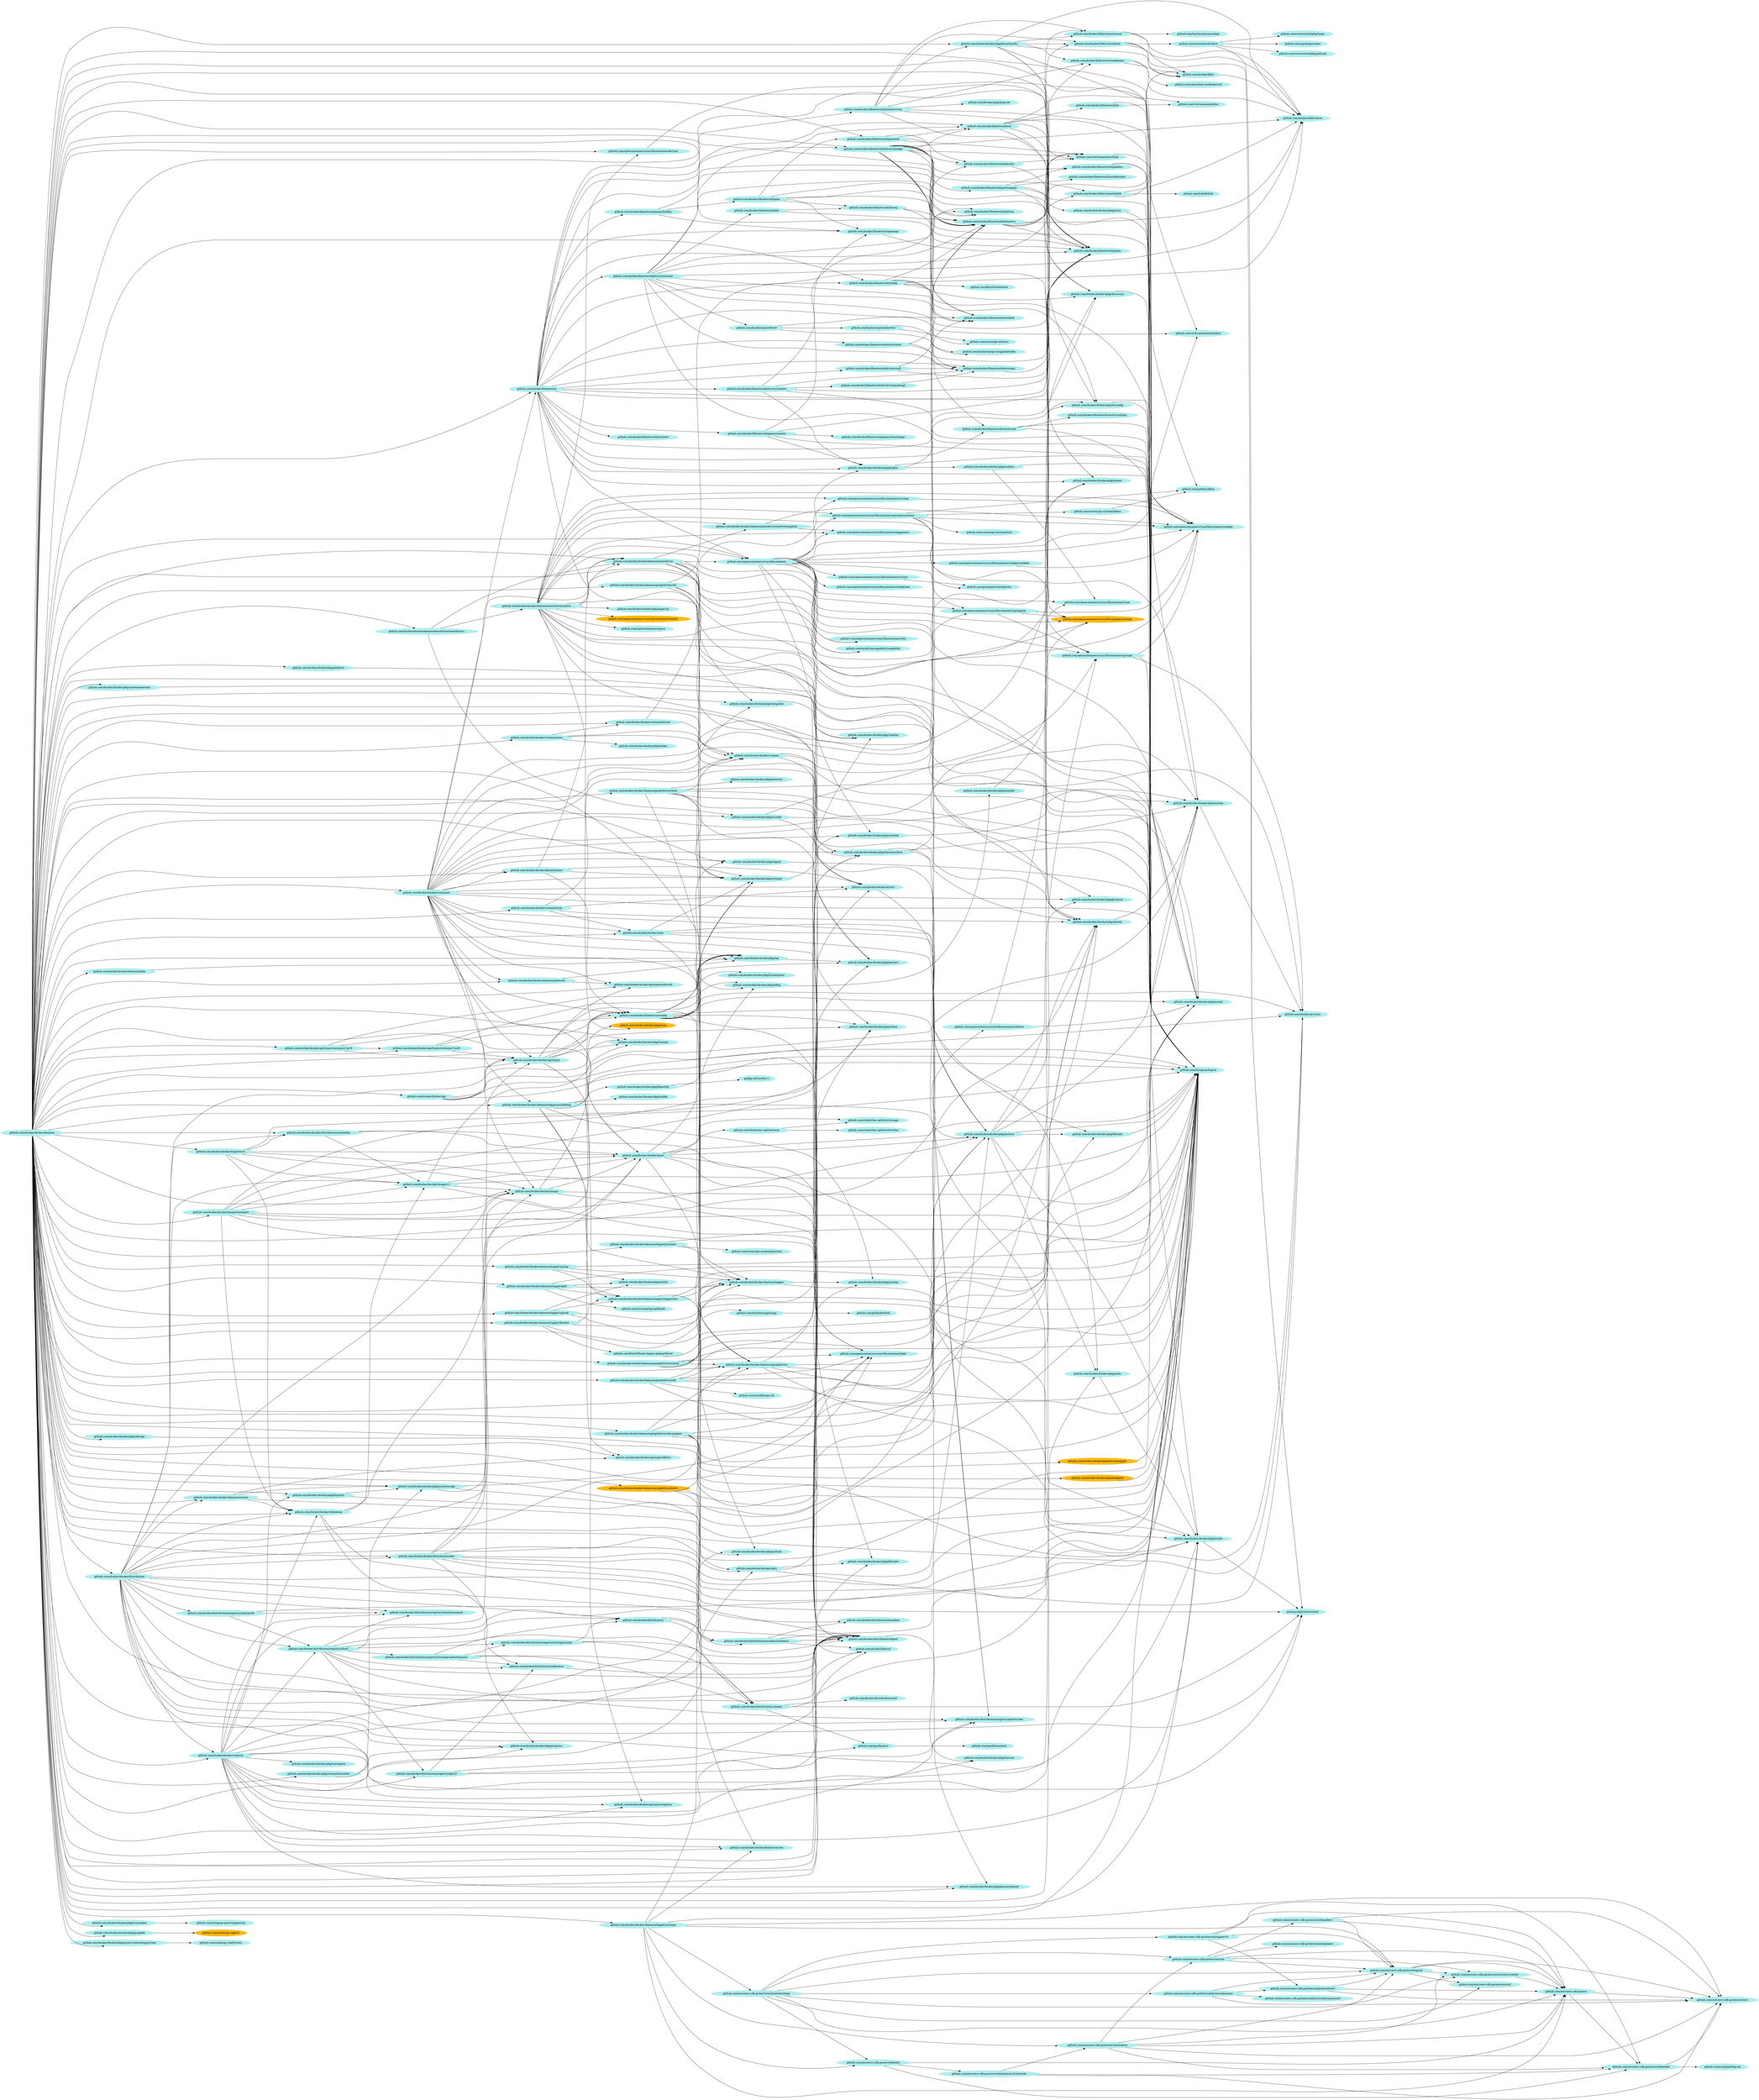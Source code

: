 digraph godep {
rankdir="LR"
0 [label="github.com/docker/docker/pkg/stringid" style="filled" color="paleturquoise"];
0 -> 1;
2 [label="github.com/docker/libnetwork/drivers/remote" style="filled" color="paleturquoise"];
2 -> 3;
2 -> 4;
2 -> 5;
2 -> 6;
2 -> 7;
2 -> 8;
9 [label="github.com/mistifyio/go-zfs" style="filled" color="paleturquoise"];
10 [label="github.com/docker/docker/distribution/metadata" style="filled" color="paleturquoise"];
10 -> 11;
10 -> 12;
10 -> 13;
14 [label="github.com/docker/docker/api" style="filled" color="paleturquoise"];
14 -> 3;
14 -> 15;
14 -> 16;
14 -> 17;
14 -> 18;
19 [label="github.com/docker/docker/daemon/exec" style="filled" color="paleturquoise"];
19 -> 20;
19 -> 21;
19 -> 0;
19 -> 22;
7 [label="github.com/docker/libnetwork/drivers/remote/api" style="filled" color="paleturquoise"];
7 -> 6;
23 [label="github.com/docker/docker/pkg/parsers" style="filled" color="paleturquoise"];
24 [label="github.com/hashicorp/memberlist" style="filled" color="paleturquoise"];
24 -> 25;
24 -> 26;
27 [label="github.com/docker/libnetwork/iptables" style="filled" color="paleturquoise"];
27 -> 3;
27 -> 28;
29 [label="github.com/docker/libnetwork/drivers/overlay" style="filled" color="paleturquoise"];
29 -> 3;
29 -> 30;
29 -> 5;
29 -> 6;
29 -> 31;
29 -> 32;
29 -> 33;
29 -> 34;
29 -> 8;
29 -> 35;
29 -> 36;
29 -> 37;
38 [label="github.com/docker/libnetwork/hostdiscovery" style="filled" color="paleturquoise"];
38 -> 3;
38 -> 39;
38 -> 40;
38 -> 41;
38 -> 42;
38 -> 43;
38 -> 44;
38 -> 8;
39 [label="github.com/deckarep/golang-set" style="filled" color="paleturquoise"];
45 [label="github.com/aws/aws-sdk-go/aws/awserr" style="filled" color="paleturquoise"];
46 [label="github.com/mattn/go-sqlite3" style="filled" color="darkgoldenrod1"];
47 [label="github.com/opencontainers/runc/libcontainer/cgroups/fs" style="filled" color="paleturquoise"];
47 -> 48;
47 -> 49;
47 -> 50;
4 [label="github.com/docker/docker/pkg/plugins" style="filled" color="paleturquoise"];
4 -> 3;
4 -> 51;
4 -> 52;
53 [label="github.com/docker/docker/pkg/directory" style="filled" color="paleturquoise"];
54 [label="github.com/docker/docker/pkg/pubsub" style="filled" color="paleturquoise"];
55 [label="github.com/samuel/go-zookeeper/zk" style="filled" color="paleturquoise"];
56 [label="github.com/opencontainers/runc/libcontainer/user" style="filled" color="paleturquoise"];
42 [label="github.com/docker/libkv/store/consul" style="filled" color="paleturquoise"];
42 -> 57;
42 -> 30;
42 -> 58;
59 [label="github.com/docker/docker/image" style="filled" color="paleturquoise"];
59 -> 3;
59 -> 11;
59 -> 13;
59 -> 22;
60 [label="github.com/docker/libnetwork/drivers/bridge" style="filled" color="paleturquoise"];
60 -> 3;
60 -> 61;
60 -> 30;
60 -> 62;
60 -> 5;
60 -> 6;
60 -> 27;
60 -> 32;
60 -> 33;
60 -> 63;
60 -> 34;
60 -> 64;
60 -> 8;
60 -> 36;
65 [label="github.com/docker/libnetwork/ipams/remote/api" style="filled" color="paleturquoise"];
66 [label="github.com/aws/aws-sdk-go/aws/request" style="filled" color="paleturquoise"];
66 -> 67;
66 -> 45;
66 -> 68;
66 -> 69;
15 [label="github.com/docker/docker/api/types" style="filled" color="paleturquoise"];
15 -> 70;
15 -> 71;
15 -> 72;
15 -> 73;
15 -> 74;
15 -> 17;
15 -> 22;
22 [label="github.com/docker/docker/runconfig" style="filled" color="paleturquoise"];
22 -> 75;
22 -> 76;
22 -> 77;
22 -> 78;
22 -> 79;
22 -> 80;
22 -> 73;
22 -> 23;
22 -> 81;
22 -> 82;
22 -> 74;
22 -> 83;
22 -> 84;
85 [label="github.com/docker/libnetwork/etchosts" style="filled" color="paleturquoise"];
86 [label="github.com/docker/docker/pkg/jsonmessage" style="filled" color="paleturquoise"];
86 -> 87;
86 -> 88;
86 -> 84;
89 [label="github.com/docker/docker/daemon/logger/syslog" style="filled" color="paleturquoise"];
89 -> 3;
89 -> 90;
89 -> 91;
89 -> 92;
93 [label="github.com/docker/distribution/context" style="filled" color="paleturquoise"];
93 -> 3;
93 -> 94;
93 -> 95;
93 -> 96;
97 [label="github.com/docker/docker/pkg/locker" style="filled" color="paleturquoise"];
98 [label="github.com/docker/docker/daemon/logger/jsonfilelog" style="filled" color="paleturquoise"];
98 -> 3;
98 -> 90;
98 -> 91;
98 -> 99;
98 -> 78;
98 -> 87;
98 -> 100;
98 -> 84;
25 [label="github.com/armon/go-metrics" style="filled" color="paleturquoise"];
101 [label="github.com/ugorji/go/codec" style="filled" color="paleturquoise"];
33 [label="github.com/docker/libnetwork/netutils" style="filled" color="paleturquoise"];
33 -> 8;
33 -> 36;
102 [label="github.com/opencontainers/runc/libcontainer/selinux" style="filled" color="paleturquoise"];
102 -> 80;
102 -> 50;
103 [label="github.com/docker/docker/pkg/homedir" style="filled" color="paleturquoise"];
103 -> 56;
104 [label="github.com/opencontainers/runc/libcontainer" style="filled" color="paleturquoise"];
104 -> 3;
104 -> 80;
104 -> 105;
104 -> 106;
104 -> 107;
104 -> 48;
104 -> 47;
104 -> 108;
104 -> 49;
104 -> 109;
104 -> 110;
104 -> 111;
104 -> 112;
104 -> 113;
104 -> 50;
104 -> 56;
104 -> 114;
104 -> 115;
104 -> 36;
104 -> 37;
116 [label="github.com/docker/libnetwork/bitseq" style="filled" color="paleturquoise"];
116 -> 5;
116 -> 8;
117 [label="github.com/docker/docker/daemon/graphdriver/overlay" style="filled" color="paleturquoise"];
117 -> 3;
117 -> 118;
117 -> 119;
117 -> 120;
117 -> 121;
117 -> 16;
117 -> 111;
83 [label="github.com/docker/docker/volume" style="filled" color="paleturquoise"];
83 -> 3;
83 -> 21;
83 -> 16;
120 [label="github.com/docker/docker/pkg/chrootarchive" style="filled" color="paleturquoise"];
120 -> 119;
120 -> 121;
120 -> 122;
120 -> 16;
123 [label="github.com/docker/docker/daemon/events" style="filled" color="paleturquoise"];
123 -> 70;
123 -> 86;
123 -> 54;
123 -> 124;
125 [label="github.com/docker/distribution/registry/storage/cache" style="filled" color="paleturquoise"];
125 -> 126;
125 -> 93;
125 -> 11;
127 [label="github.com/docker/docker/migrate/v1" style="filled" color="paleturquoise"];
127 -> 3;
127 -> 11;
127 -> 10;
127 -> 59;
127 -> 12;
127 -> 13;
127 -> 124;
80 [label="github.com/docker/docker/pkg/mount" style="filled" color="paleturquoise"];
81 [label="github.com/docker/docker/pkg/signal" style="filled" color="paleturquoise"];
81 -> 3;
128 [label="github.com/aws/aws-sdk-go/aws/credentials" style="filled" color="paleturquoise"];
128 -> 45;
128 -> 129;
130 [label="github.com/aws/aws-sdk-go/internal/protocol/jsonrpc" style="filled" color="paleturquoise"];
130 -> 45;
130 -> 66;
130 -> 131;
130 -> 132;
133 [label="github.com/docker/distribution/registry/client/transport" style="filled" color="paleturquoise"];
87 [label="github.com/docker/docker/pkg/jsonlog" style="filled" color="paleturquoise"];
63 [label="github.com/docker/libnetwork/options" style="filled" color="paleturquoise"];
94 [label="github.com/docker/distribution/uuid" style="filled" color="paleturquoise"];
95 [label="github.com/gorilla/mux" style="filled" color="paleturquoise"];
95 -> 134;
135 [label="github.com/docker/distribution/manifest" style="filled" color="paleturquoise"];
136 [label="github.com/docker/docker/pkg/progress" style="filled" color="paleturquoise"];
137 [label="github.com/docker/docker/pkg/streamformatter" style="filled" color="paleturquoise"];
137 -> 86;
137 -> 136;
36 [label="github.com/vishvananda/netlink" style="filled" color="paleturquoise"];
36 -> 37;
126 [label="github.com/docker/distribution" style="filled" color="paleturquoise"];
126 -> 93;
126 -> 11;
126 -> 138;
139 [label="github.com/docker/docker/daemon/graphdriver/vfs" style="filled" color="paleturquoise"];
139 -> 118;
139 -> 120;
139 -> 121;
139 -> 111;
75 [label="github.com/docker/docker/opts" style="filled" color="paleturquoise"];
75 -> 76;
75 -> 74;
75 -> 84;
84 [label="github.com/docker/go-units" style="filled" color="paleturquoise"];
140 [label="github.com/docker/docker/registry" style="filled" color="paleturquoise"];
140 -> 3;
140 -> 11;
140 -> 141;
140 -> 142;
140 -> 143;
140 -> 133;
140 -> 15;
140 -> 72;
140 -> 144;
140 -> 75;
140 -> 145;
140 -> 78;
140 -> 79;
140 -> 61;
140 -> 0;
140 -> 146;
140 -> 52;
140 -> 147;
140 -> 124;
122 [label="github.com/docker/docker/pkg/reexec" style="filled" color="paleturquoise"];
8 [label="github.com/docker/libnetwork/types" style="filled" color="paleturquoise"];
124 [label="github.com/docker/docker/reference" style="filled" color="paleturquoise"];
124 -> 11;
124 -> 148;
124 -> 59;
124 -> 12;
142 [label="github.com/docker/distribution/registry/api/v2" style="filled" color="paleturquoise"];
142 -> 11;
142 -> 148;
142 -> 141;
142 -> 95;
149 [label="github.com/docker/docker/pkg/platform" style="filled" color="paleturquoise"];
149 -> 3;
150 [label="github.com/docker/distribution/registry/storage/cache/memory" style="filled" color="paleturquoise"];
150 -> 126;
150 -> 93;
150 -> 11;
150 -> 148;
150 -> 125;
113 [label="github.com/opencontainers/runc/libcontainer/stacktrace" style="filled" color="paleturquoise"];
138 [label="github.com/docker/distribution/manifest/schema1" style="filled" color="paleturquoise"];
138 -> 3;
138 -> 11;
138 -> 135;
138 -> 18;
61 [label="github.com/docker/docker/pkg/parsers/kernel" style="filled" color="paleturquoise"];
35 [label="github.com/hashicorp/serf/serf" style="filled" color="paleturquoise"];
35 -> 25;
35 -> 26;
35 -> 24;
151 [label="github.com/docker/docker/daemon/links" style="filled" color="paleturquoise"];
151 -> 73;
129 [label="github.com/vaughan0/go-ini" style="filled" color="paleturquoise"];
152 [label="github.com/docker/docker/daemon/execdriver/native/template" style="filled" color="paleturquoise"];
152 -> 107;
152 -> 49;
118 [label="github.com/docker/docker/daemon/graphdriver" style="filled" color="paleturquoise"];
118 -> 3;
118 -> 119;
118 -> 120;
118 -> 121;
118 -> 78;
107 [label="github.com/opencontainers/runc/libcontainer/apparmor" style="filled" color="paleturquoise"];
153 [label="github.com/vbatts/tar-split/archive/tar" style="filled" color="paleturquoise"];
31 [label="github.com/docker/libnetwork/idm" style="filled" color="paleturquoise"];
31 -> 116;
31 -> 5;
154 [label="github.com/vishvananda/netns" style="filled" color="paleturquoise"];
12 [label="github.com/docker/docker/image/v1" style="filled" color="paleturquoise"];
12 -> 3;
12 -> 11;
12 -> 59;
12 -> 13;
12 -> 17;
132 [label="github.com/aws/aws-sdk-go/internal/protocol/rest" style="filled" color="paleturquoise"];
132 -> 67;
132 -> 45;
132 -> 66;
105 [label="github.com/docker/docker/pkg/symlink" style="filled" color="paleturquoise"];
105 -> 16;
114 [label="github.com/opencontainers/runc/libcontainer/utils" style="filled" color="paleturquoise"];
155 [label="github.com/docker/libnetwork/drivers/null" style="filled" color="paleturquoise"];
155 -> 5;
155 -> 6;
155 -> 8;
156 [label="github.com/docker/docker/daemon/graphdriver/zfs" style="filled" color="paleturquoise"];
156 -> 3;
156 -> 118;
156 -> 121;
156 -> 80;
156 -> 23;
156 -> 9;
156 -> 111;
157 [label="github.com/philhofer/fwd" style="filled" color="paleturquoise"];
158 [label="github.com/docker/docker/volume/store" style="filled" color="paleturquoise"];
158 -> 3;
158 -> 97;
158 -> 83;
158 -> 159;
50 [label="github.com/opencontainers/runc/libcontainer/system" style="filled" color="darkgoldenrod1"];
64 [label="github.com/docker/libnetwork/portmapper" style="filled" color="paleturquoise"];
64 -> 3;
64 -> 160;
64 -> 122;
64 -> 27;
64 -> 161;
162 [label="github.com/aws/aws-sdk-go/aws/credentials/ec2rolecreds" style="filled" color="paleturquoise"];
162 -> 45;
162 -> 128;
162 -> 163;
164 [label="github.com/docker/docker/daemon/logger/journald" style="filled" color="paleturquoise"];
164 -> 3;
164 -> 165;
164 -> 90;
32 [label="github.com/docker/libnetwork/netlabel" style="filled" color="paleturquoise"];
166 [label="github.com/docker/docker/pkg/aaparser" style="filled" color="paleturquoise"];
167 [label="github.com/aws/aws-sdk-go/aws/service" style="filled" color="paleturquoise"];
167 -> 67;
167 -> 168;
167 -> 66;
167 -> 69;
167 -> 169;
92 [label="github.com/docker/docker/pkg/urlutil" style="filled" color="paleturquoise"];
106 [label="github.com/golang/protobuf/proto" style="filled" color="paleturquoise"];
58 [label="github.com/hashicorp/consul/api" style="filled" color="paleturquoise"];
145 [label="github.com/docker/docker/pkg/httputils" style="filled" color="paleturquoise"];
145 -> 3;
145 -> 86;
170 [label="github.com/docker/libnetwork/config" style="filled" color="paleturquoise"];
170 -> 171;
170 -> 3;
170 -> 40;
170 -> 52;
170 -> 30;
170 -> 5;
170 -> 32;
172 [label="github.com/coreos/etcd/client" style="filled" color="paleturquoise"];
172 -> 173;
172 -> 174;
172 -> 101;
172 -> 96;
175 [label="github.com/docker/libnetwork/ipamapi" style="filled" color="paleturquoise"];
175 -> 8;
176 [label="github.com/docker/docker/image/tarexport" style="filled" color="paleturquoise"];
176 -> 3;
176 -> 11;
176 -> 59;
176 -> 12;
176 -> 13;
176 -> 119;
176 -> 120;
176 -> 105;
176 -> 124;
13 [label="github.com/docker/docker/layer" style="filled" color="paleturquoise"];
13 -> 3;
13 -> 11;
13 -> 118;
13 -> 119;
13 -> 78;
13 -> 0;
13 -> 177;
13 -> 178;
44 [label="github.com/docker/libkv/store/zookeeper" style="filled" color="paleturquoise"];
44 -> 57;
44 -> 30;
44 -> 55;
21 [label="github.com/docker/docker/errors" style="filled" color="paleturquoise"];
21 -> 141;
40 [label="github.com/docker/docker/pkg/discovery" style="filled" color="paleturquoise"];
40 -> 3;
173 [label="github.com/coreos/etcd/pkg/pathutil" style="filled" color="paleturquoise"];
67 [label="github.com/aws/aws-sdk-go/aws" style="filled" color="paleturquoise"];
67 -> 45;
67 -> 128;
17 [label="github.com/docker/docker/pkg/version" style="filled" color="paleturquoise"];
179 [label="github.com/aws/aws-sdk-go/internal/signer/v4" style="filled" color="paleturquoise"];
179 -> 67;
179 -> 128;
179 -> 66;
179 -> 132;
180 [label="github.com/docker/libnetwork" style="filled" color="paleturquoise"];
180 -> 3;
180 -> 40;
180 -> 4;
180 -> 122;
180 -> 0;
180 -> 170;
180 -> 5;
180 -> 6;
180 -> 60;
180 -> 181;
180 -> 155;
180 -> 29;
180 -> 2;
180 -> 85;
180 -> 38;
180 -> 175;
180 -> 182;
180 -> 183;
180 -> 32;
180 -> 63;
180 -> 34;
180 -> 184;
180 -> 8;
180 -> 104;
180 -> 49;
82 [label="github.com/docker/docker/pkg/stringutils" style="filled" color="paleturquoise"];
82 -> 1;
185 [label="github.com/docker/docker/api/types/versions/v1p20" style="filled" color="paleturquoise"];
185 -> 15;
185 -> 73;
185 -> 22;
34 [label="github.com/docker/libnetwork/osl" style="filled" color="paleturquoise"];
34 -> 3;
34 -> 122;
34 -> 186;
34 -> 8;
34 -> 36;
34 -> 154;
187 [label="github.com/docker/docker/daemon/graphdriver/aufs" style="filled" color="paleturquoise"];
187 -> 3;
187 -> 118;
187 -> 119;
187 -> 120;
187 -> 53;
187 -> 121;
187 -> 80;
187 -> 0;
187 -> 111;
188 [label="github.com/docker/docker/daemon/logger/fluentd" style="filled" color="paleturquoise"];
188 -> 3;
188 -> 90;
188 -> 91;
188 -> 189;
190 [label="github.com/docker/docker/daemon/logger/splunk" style="filled" color="paleturquoise"];
190 -> 3;
190 -> 90;
190 -> 91;
190 -> 92;
143 [label="github.com/docker/distribution/registry/client" style="filled" color="paleturquoise"];
143 -> 126;
143 -> 93;
143 -> 11;
143 -> 138;
143 -> 148;
143 -> 141;
143 -> 142;
143 -> 133;
143 -> 125;
143 -> 150;
191 [label="github.com/docker/docker/daemon/network" style="filled" color="paleturquoise"];
191 -> 71;
191 -> 73;
144 [label="github.com/docker/docker/dockerversion" style="filled" color="paleturquoise"];
192 [label="github.com/docker/docker/daemon/logger/awslogs" style="filled" color="paleturquoise"];
192 -> 3;
192 -> 67;
192 -> 45;
192 -> 193;
192 -> 163;
192 -> 66;
192 -> 194;
192 -> 90;
192 -> 144;
78 [label="github.com/docker/docker/pkg/ioutils" style="filled" color="paleturquoise"];
78 -> 96;
20 [label="github.com/docker/docker/daemon/execdriver" style="filled" color="paleturquoise"];
20 -> 152;
20 -> 121;
20 -> 80;
20 -> 82;
20 -> 74;
20 -> 104;
20 -> 47;
20 -> 49;
20 -> 115;
41 [label="github.com/docker/docker/pkg/discovery/kv" style="filled" color="paleturquoise"];
41 -> 3;
41 -> 40;
41 -> 52;
41 -> 57;
41 -> 30;
41 -> 42;
41 -> 43;
41 -> 44;
189 [label="github.com/fluent/fluent-logger-golang/fluent" style="filled" color="paleturquoise"];
189 -> 195;
196 [label="github.com/mattn/go-shellwords" style="filled" color="paleturquoise"];
28 [label="github.com/godbus/dbus" style="filled" color="paleturquoise"];
109 [label="github.com/opencontainers/runc/libcontainer/configs/validate" style="filled" color="paleturquoise"];
109 -> 49;
177 [label="github.com/vbatts/tar-split/tar/asm" style="filled" color="paleturquoise"];
177 -> 153;
177 -> 178;
178 [label="github.com/vbatts/tar-split/tar/storage" style="filled" color="paleturquoise"];
174 [label="github.com/coreos/etcd/pkg/types" style="filled" color="paleturquoise"];
11 [label="github.com/docker/distribution/digest" style="filled" color="paleturquoise"];
11 -> 146;
77 [label="github.com/docker/docker/pkg/broadcaster" style="filled" color="paleturquoise"];
69 [label="github.com/aws/aws-sdk-go/aws/service/serviceinfo" style="filled" color="paleturquoise"];
69 -> 67;
91 [label="github.com/docker/docker/daemon/logger/loggerutils" style="filled" color="paleturquoise"];
91 -> 3;
91 -> 90;
91 -> 54;
197 [label="github.com/docker/docker/pkg/sysinfo" style="filled" color="paleturquoise"];
197 -> 3;
197 -> 23;
197 -> 48;
73 [label="github.com/docker/docker/pkg/nat" style="filled" color="paleturquoise"];
73 -> 23;
184 [label="github.com/docker/libnetwork/resolvconf" style="filled" color="paleturquoise"];
184 -> 3;
184 -> 78;
184 -> 198;
199 [label="github.com/docker/docker/pkg/fileutils" style="filled" color="paleturquoise"];
199 -> 3;
147 [label="github.com/docker/docker/pkg/useragent" style="filled" color="paleturquoise"];
160 [label="github.com/docker/docker/pkg/proxy" style="filled" color="paleturquoise"];
160 -> 3;
200 [label="github.com/docker/docker/daemon/graphdriver/devmapper" style="filled" color="paleturquoise"];
200 -> 3;
200 -> 118;
200 -> 201;
200 -> 121;
200 -> 202;
200 -> 80;
200 -> 23;
200 -> 84;
200 -> 111;
146 [label="github.com/docker/docker/pkg/tarsum" style="filled" color="paleturquoise"];
52 [label="github.com/docker/docker/pkg/tlsconfig" style="filled" color="paleturquoise"];
52 -> 3;
203 [label="github.com/docker/docker/pkg/pools" style="filled" color="paleturquoise"];
203 -> 78;
204 [label="github.com/coreos/go-systemd/util" style="filled" color="paleturquoise"];
205 [label="gopkg.in/fsnotify.v1" style="filled" color="paleturquoise"];
171 [label="github.com/BurntSushi/toml" style="filled" color="paleturquoise"];
206 [label="github.com/docker/docker/pkg/namesgenerator" style="filled" color="paleturquoise"];
206 -> 1;
207 [label="github.com/docker/docker/daemon/logger/gelf" style="filled" color="paleturquoise"];
207 -> 208;
207 -> 3;
207 -> 90;
207 -> 91;
207 -> 92;
209 [label="github.com/tchap/go-patricia/patricia" style="filled" color="paleturquoise"];
74 [label="github.com/docker/docker/pkg/ulimit" style="filled" color="paleturquoise"];
57 [label="github.com/docker/libkv" style="filled" color="paleturquoise"];
57 -> 30;
141 [label="github.com/docker/distribution/registry/api/errcode" style="filled" color="paleturquoise"];
51 [label="github.com/docker/docker/pkg/sockets" style="filled" color="paleturquoise"];
51 -> 3;
51 -> 56;
210 [label="github.com/docker/docker/pkg/truncindex" style="filled" color="paleturquoise"];
210 -> 209;
18 [label="github.com/docker/libtrust" style="filled" color="paleturquoise"];
37 [label="github.com/vishvananda/netlink/nl" style="filled" color="paleturquoise"];
211 [label="github.com/opencontainers/runc/libcontainer/devices" style="filled" color="paleturquoise"];
211 -> 49;
212 [label="github.com/opencontainers/runc/libcontainer/nsenter" style="filled" color="darkgoldenrod1"];
194 [label="github.com/aws/aws-sdk-go/service/cloudwatchlogs" style="filled" color="paleturquoise"];
194 -> 67;
194 -> 68;
194 -> 193;
194 -> 66;
194 -> 167;
194 -> 69;
194 -> 130;
194 -> 179;
213 [label="github.com/boltdb/bolt" style="filled" color="paleturquoise"];
148 [label="github.com/docker/distribution/reference" style="filled" color="paleturquoise"];
148 -> 11;
214 [label="github.com/docker/docker/api/types/versions/v1p19" style="filled" color="paleturquoise"];
214 -> 15;
214 -> 185;
214 -> 73;
214 -> 22;
112 [label="github.com/opencontainers/runc/libcontainer/seccomp" style="filled" color="paleturquoise"];
112 -> 49;
30 [label="github.com/docker/libkv/store" style="filled" color="paleturquoise"];
201 [label="github.com/docker/docker/pkg/devicemapper" style="filled" color="darkgoldenrod1"];
201 -> 3;
71 [label="github.com/docker/docker/api/types/network" style="filled" color="paleturquoise"];
96 [label="golang.org/x/net/context" style="filled" color="paleturquoise"];
108 [label="github.com/opencontainers/runc/libcontainer/cgroups/systemd" style="filled" color="paleturquoise"];
108 -> 215;
108 -> 204;
108 -> 28;
108 -> 48;
108 -> 47;
108 -> 49;
216 [label="github.com/docker/docker/utils" style="filled" color="paleturquoise"];
216 -> 141;
216 -> 144;
216 -> 119;
216 -> 199;
216 -> 0;
26 [label="github.com/hashicorp/go-msgpack/codec" style="filled" color="paleturquoise"];
193 [label="github.com/aws/aws-sdk-go/aws/defaults" style="filled" color="paleturquoise"];
193 -> 67;
193 -> 128;
193 -> 162;
3 [label="github.com/Sirupsen/logrus" style="filled" color="paleturquoise"];
121 [label="github.com/docker/docker/pkg/idtools" style="filled" color="paleturquoise"];
121 -> 16;
217 [label="github.com/docker/docker/pkg/promise" style="filled" color="paleturquoise"];
202 [label="github.com/docker/docker/pkg/loopback" style="filled" color="darkgoldenrod1"];
202 -> 3;
168 [label="github.com/aws/aws-sdk-go/aws/corehandlers" style="filled" color="paleturquoise"];
168 -> 67;
168 -> 45;
168 -> 66;
134 [label="github.com/gorilla/context" style="filled" color="paleturquoise"];
111 [label="github.com/opencontainers/runc/libcontainer/label" style="filled" color="paleturquoise"];
119 [label="github.com/docker/docker/pkg/archive" style="filled" color="paleturquoise"];
119 -> 3;
119 -> 199;
119 -> 121;
119 -> 78;
119 -> 203;
119 -> 217;
119 -> 16;
183 [label="github.com/docker/libnetwork/ipams/remote" style="filled" color="paleturquoise"];
183 -> 3;
183 -> 4;
183 -> 175;
183 -> 65;
183 -> 8;
218 [label="github.com/docker/docker/daemon/execdriver/execdrivers" style="filled" color="paleturquoise"];
218 -> 20;
218 -> 219;
218 -> 197;
220 [label="github.com/docker/docker/distribution/xfer" style="filled" color="paleturquoise"];
220 -> 3;
220 -> 11;
220 -> 59;
220 -> 13;
220 -> 119;
220 -> 78;
220 -> 136;
220 -> 96;
100 [label="github.com/docker/docker/pkg/tailfile" style="filled" color="paleturquoise"];
181 [label="github.com/docker/libnetwork/drivers/host" style="filled" color="paleturquoise"];
181 -> 5;
181 -> 6;
181 -> 8;
198 [label="github.com/docker/libnetwork/resolvconf/dns" style="filled" color="paleturquoise"];
169 [label="github.com/aws/aws-sdk-go/internal/endpoints" style="filled" color="paleturquoise"];
131 [label="github.com/aws/aws-sdk-go/internal/protocol/json/jsonutil" style="filled" color="paleturquoise"];
221 [label="github.com/docker/docker/daemon" style="filled" color="paleturquoise"];
221 -> 3;
221 -> 11;
221 -> 14;
221 -> 15;
221 -> 70;
221 -> 71;
221 -> 72;
221 -> 214;
221 -> 185;
221 -> 222;
221 -> 123;
221 -> 19;
221 -> 20;
221 -> 218;
221 -> 118;
221 -> 187;
221 -> 223;
221 -> 200;
221 -> 117;
221 -> 139;
221 -> 156;
221 -> 151;
221 -> 90;
221 -> 192;
221 -> 188;
221 -> 207;
221 -> 164;
221 -> 98;
221 -> 190;
221 -> 89;
221 -> 191;
221 -> 224;
221 -> 10;
221 -> 220;
221 -> 144;
221 -> 21;
221 -> 59;
221 -> 176;
221 -> 13;
221 -> 127;
221 -> 75;
221 -> 119;
221 -> 76;
221 -> 120;
221 -> 40;
221 -> 41;
221 -> 199;
221 -> 225;
221 -> 145;
221 -> 121;
221 -> 78;
221 -> 86;
221 -> 79;
221 -> 80;
221 -> 206;
221 -> 73;
221 -> 61;
221 -> 226;
221 -> 149;
221 -> 203;
221 -> 136;
221 -> 217;
221 -> 54;
221 -> 81;
221 -> 227;
221 -> 137;
221 -> 0;
221 -> 82;
221 -> 197;
221 -> 16;
221 -> 210;
221 -> 74;
221 -> 17;
221 -> 124;
221 -> 140;
221 -> 22;
221 -> 216;
221 -> 83;
221 -> 159;
221 -> 228;
221 -> 158;
221 -> 180;
221 -> 170;
221 -> 60;
221 -> 229;
221 -> 32;
221 -> 63;
221 -> 8;
221 -> 18;
221 -> 104;
221 -> 48;
221 -> 49;
221 -> 211;
221 -> 111;
221 -> 102;
221 -> 50;
221 -> 96;
76 [label="github.com/docker/docker/pkg/blkiodev" style="filled" color="paleturquoise"];
110 [label="github.com/opencontainers/runc/libcontainer/criurpc" style="filled" color="paleturquoise"];
110 -> 106;
161 [label="github.com/docker/libnetwork/portallocator" style="filled" color="paleturquoise"];
223 [label="github.com/docker/docker/daemon/graphdriver/btrfs" style="filled" color="darkgoldenrod1"];
223 -> 118;
223 -> 121;
223 -> 80;
223 -> 111;
208 [label="github.com/Graylog2/go-gelf/gelf" style="filled" color="paleturquoise"];
222 [label="github.com/docker/docker/container" style="filled" color="paleturquoise"];
222 -> 3;
222 -> 15;
222 -> 71;
222 -> 19;
222 -> 20;
222 -> 90;
222 -> 98;
222 -> 191;
222 -> 21;
222 -> 59;
222 -> 13;
222 -> 119;
222 -> 120;
222 -> 73;
222 -> 217;
222 -> 81;
222 -> 0;
222 -> 105;
222 -> 16;
222 -> 22;
222 -> 216;
222 -> 83;
222 -> 84;
222 -> 180;
222 -> 32;
222 -> 63;
222 -> 8;
222 -> 111;
115 [label="github.com/syndtr/gocapability/capability" style="filled" color="paleturquoise"];
99 [label="github.com/docker/docker/pkg/filenotify" style="filled" color="paleturquoise"];
99 -> 3;
99 -> 205;
68 [label="github.com/aws/aws-sdk-go/aws/awsutil" style="filled" color="paleturquoise"];
163 [label="github.com/aws/aws-sdk-go/aws/ec2metadata" style="filled" color="paleturquoise"];
163 -> 67;
163 -> 45;
163 -> 128;
163 -> 66;
163 -> 167;
163 -> 69;
48 [label="github.com/opencontainers/runc/libcontainer/cgroups" style="filled" color="paleturquoise"];
48 -> 80;
48 -> 84;
48 -> 49;
5 [label="github.com/docker/libnetwork/datastore" style="filled" color="paleturquoise"];
5 -> 57;
5 -> 30;
5 -> 62;
5 -> 42;
5 -> 43;
5 -> 44;
5 -> 8;
230 [label="github.com/docker/libnetwork/ipam" style="filled" color="paleturquoise"];
230 -> 3;
230 -> 116;
230 -> 5;
230 -> 175;
230 -> 229;
230 -> 8;
219 [label="github.com/docker/docker/daemon/execdriver/native" style="filled" color="paleturquoise"];
219 -> 3;
219 -> 20;
219 -> 152;
219 -> 21;
219 -> 166;
219 -> 80;
219 -> 23;
219 -> 203;
219 -> 122;
219 -> 16;
219 -> 88;
219 -> 83;
219 -> 104;
219 -> 107;
219 -> 108;
219 -> 49;
219 -> 211;
219 -> 212;
219 -> 112;
219 -> 50;
219 -> 114;
219 -> 231;
231 [label="github.com/opencontainers/specs" style="filled" color="paleturquoise"];
195 [label="github.com/tinylib/msgp/msgp" style="filled" color="paleturquoise"];
195 -> 157;
232 [label="github.com/docker/distribution/registry/client/auth" style="filled" color="paleturquoise"];
232 -> 3;
232 -> 143;
232 -> 133;
16 [label="github.com/docker/docker/pkg/system" style="filled" color="paleturquoise"];
16 -> 84;
6 [label="github.com/docker/libnetwork/driverapi" style="filled" color="paleturquoise"];
6 -> 8;
1 [label="github.com/docker/docker/pkg/random" style="filled" color="paleturquoise"];
186 [label="github.com/docker/libnetwork/ns" style="filled" color="paleturquoise"];
186 -> 3;
186 -> 154;
224 [label="github.com/docker/docker/distribution" style="filled" color="paleturquoise"];
224 -> 3;
224 -> 126;
224 -> 11;
224 -> 135;
224 -> 138;
224 -> 141;
224 -> 143;
224 -> 232;
224 -> 133;
224 -> 15;
224 -> 123;
224 -> 10;
224 -> 220;
224 -> 59;
224 -> 12;
224 -> 13;
224 -> 78;
224 -> 136;
224 -> 0;
224 -> 124;
224 -> 140;
224 -> 18;
224 -> 96;
228 [label="github.com/docker/docker/volume/local" style="filled" color="paleturquoise"];
228 -> 21;
228 -> 121;
228 -> 216;
228 -> 83;
49 [label="github.com/opencontainers/runc/libcontainer/configs" style="filled" color="paleturquoise"];
215 [label="github.com/coreos/go-systemd/dbus" style="filled" color="paleturquoise"];
215 -> 28;
229 [label="github.com/docker/libnetwork/ipamutils" style="filled" color="paleturquoise"];
229 -> 33;
229 -> 34;
229 -> 184;
229 -> 36;
79 [label="github.com/docker/docker/pkg/mflag" style="filled" color="paleturquoise"];
79 -> 103;
62 [label="github.com/docker/libkv/store/boltdb" style="filled" color="paleturquoise"];
62 -> 213;
62 -> 57;
62 -> 30;
225 [label="github.com/docker/docker/pkg/graphdb" style="filled" color="paleturquoise"];
225 -> 46;
227 [label="github.com/docker/docker/pkg/stdcopy" style="filled" color="paleturquoise"];
227 -> 3;
159 [label="github.com/docker/docker/volume/drivers" style="filled" color="paleturquoise"];
159 -> 4;
159 -> 83;
72 [label="github.com/docker/docker/api/types/registry" style="filled" color="paleturquoise"];
90 [label="github.com/docker/docker/daemon/logger" style="filled" color="paleturquoise"];
90 -> 3;
90 -> 87;
43 [label="github.com/docker/libkv/store/etcd" style="filled" color="paleturquoise"];
43 -> 172;
43 -> 57;
43 -> 30;
43 -> 96;
226 [label="github.com/docker/docker/pkg/parsers/operatingsystem" style="filled" color="paleturquoise"];
226 -> 196;
165 [label="github.com/coreos/go-systemd/journal" style="filled" color="paleturquoise"];
182 [label="github.com/docker/libnetwork/ipams/builtin" style="filled" color="paleturquoise"];
182 -> 5;
182 -> 230;
182 -> 175;
88 [label="github.com/docker/docker/pkg/term" style="filled" color="darkgoldenrod1"];
70 [label="github.com/docker/docker/api/types/filters" style="filled" color="paleturquoise"];
}
